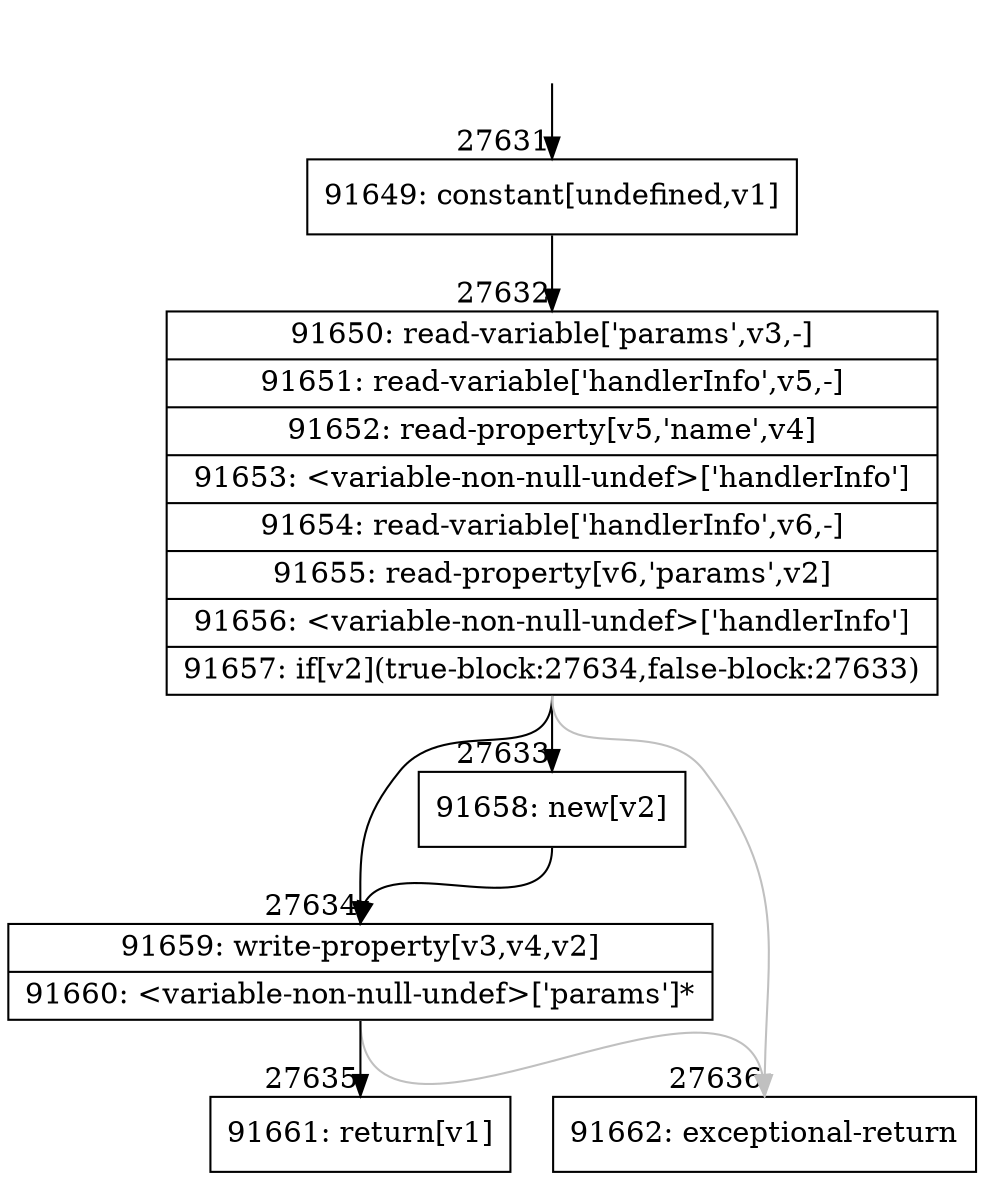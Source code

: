 digraph {
rankdir="TD"
BB_entry2410[shape=none,label=""];
BB_entry2410 -> BB27631 [tailport=s, headport=n, headlabel="    27631"]
BB27631 [shape=record label="{91649: constant[undefined,v1]}" ] 
BB27631 -> BB27632 [tailport=s, headport=n, headlabel="      27632"]
BB27632 [shape=record label="{91650: read-variable['params',v3,-]|91651: read-variable['handlerInfo',v5,-]|91652: read-property[v5,'name',v4]|91653: \<variable-non-null-undef\>['handlerInfo']|91654: read-variable['handlerInfo',v6,-]|91655: read-property[v6,'params',v2]|91656: \<variable-non-null-undef\>['handlerInfo']|91657: if[v2](true-block:27634,false-block:27633)}" ] 
BB27632 -> BB27634 [tailport=s, headport=n, headlabel="      27634"]
BB27632 -> BB27633 [tailport=s, headport=n, headlabel="      27633"]
BB27632 -> BB27636 [tailport=s, headport=n, color=gray, headlabel="      27636"]
BB27633 [shape=record label="{91658: new[v2]}" ] 
BB27633 -> BB27634 [tailport=s, headport=n]
BB27634 [shape=record label="{91659: write-property[v3,v4,v2]|91660: \<variable-non-null-undef\>['params']*}" ] 
BB27634 -> BB27635 [tailport=s, headport=n, headlabel="      27635"]
BB27634 -> BB27636 [tailport=s, headport=n, color=gray]
BB27635 [shape=record label="{91661: return[v1]}" ] 
BB27636 [shape=record label="{91662: exceptional-return}" ] 
//#$~ 49620
}
